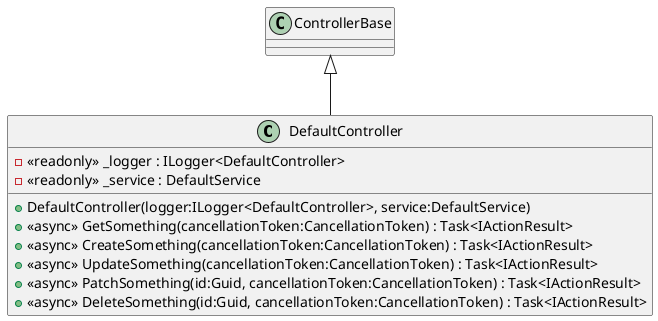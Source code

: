 @startuml
class DefaultController {
    - <<readonly>> _logger : ILogger<DefaultController>
    - <<readonly>> _service : DefaultService
    + DefaultController(logger:ILogger<DefaultController>, service:DefaultService)
    + <<async>> GetSomething(cancellationToken:CancellationToken) : Task<IActionResult>
    + <<async>> CreateSomething(cancellationToken:CancellationToken) : Task<IActionResult>
    + <<async>> UpdateSomething(cancellationToken:CancellationToken) : Task<IActionResult>
    + <<async>> PatchSomething(id:Guid, cancellationToken:CancellationToken) : Task<IActionResult>
    + <<async>> DeleteSomething(id:Guid, cancellationToken:CancellationToken) : Task<IActionResult>
}
ControllerBase <|-- DefaultController
@enduml
